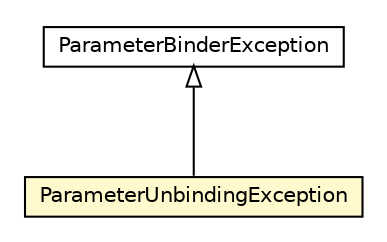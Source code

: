#!/usr/local/bin/dot
#
# Class diagram 
# Generated by UMLGraph version R5_6-24-gf6e263 (http://www.umlgraph.org/)
#

digraph G {
	edge [fontname="Helvetica",fontsize=10,labelfontname="Helvetica",labelfontsize=10];
	node [fontname="Helvetica",fontsize=10,shape=plaintext];
	nodesep=0.25;
	ranksep=0.5;
	// io.werval.api.exceptions.ParameterBinderException
	c29068 [label=<<table title="io.werval.api.exceptions.ParameterBinderException" border="0" cellborder="1" cellspacing="0" cellpadding="2" port="p" href="./ParameterBinderException.html">
		<tr><td><table border="0" cellspacing="0" cellpadding="1">
<tr><td align="center" balign="center"> ParameterBinderException </td></tr>
		</table></td></tr>
		</table>>, URL="./ParameterBinderException.html", fontname="Helvetica", fontcolor="black", fontsize=10.0];
	// io.werval.api.exceptions.ParameterUnbindingException
	c29070 [label=<<table title="io.werval.api.exceptions.ParameterUnbindingException" border="0" cellborder="1" cellspacing="0" cellpadding="2" port="p" bgcolor="lemonChiffon" href="./ParameterUnbindingException.html">
		<tr><td><table border="0" cellspacing="0" cellpadding="1">
<tr><td align="center" balign="center"> ParameterUnbindingException </td></tr>
		</table></td></tr>
		</table>>, URL="./ParameterUnbindingException.html", fontname="Helvetica", fontcolor="black", fontsize=10.0];
	//io.werval.api.exceptions.ParameterUnbindingException extends io.werval.api.exceptions.ParameterBinderException
	c29068:p -> c29070:p [dir=back,arrowtail=empty];
}

